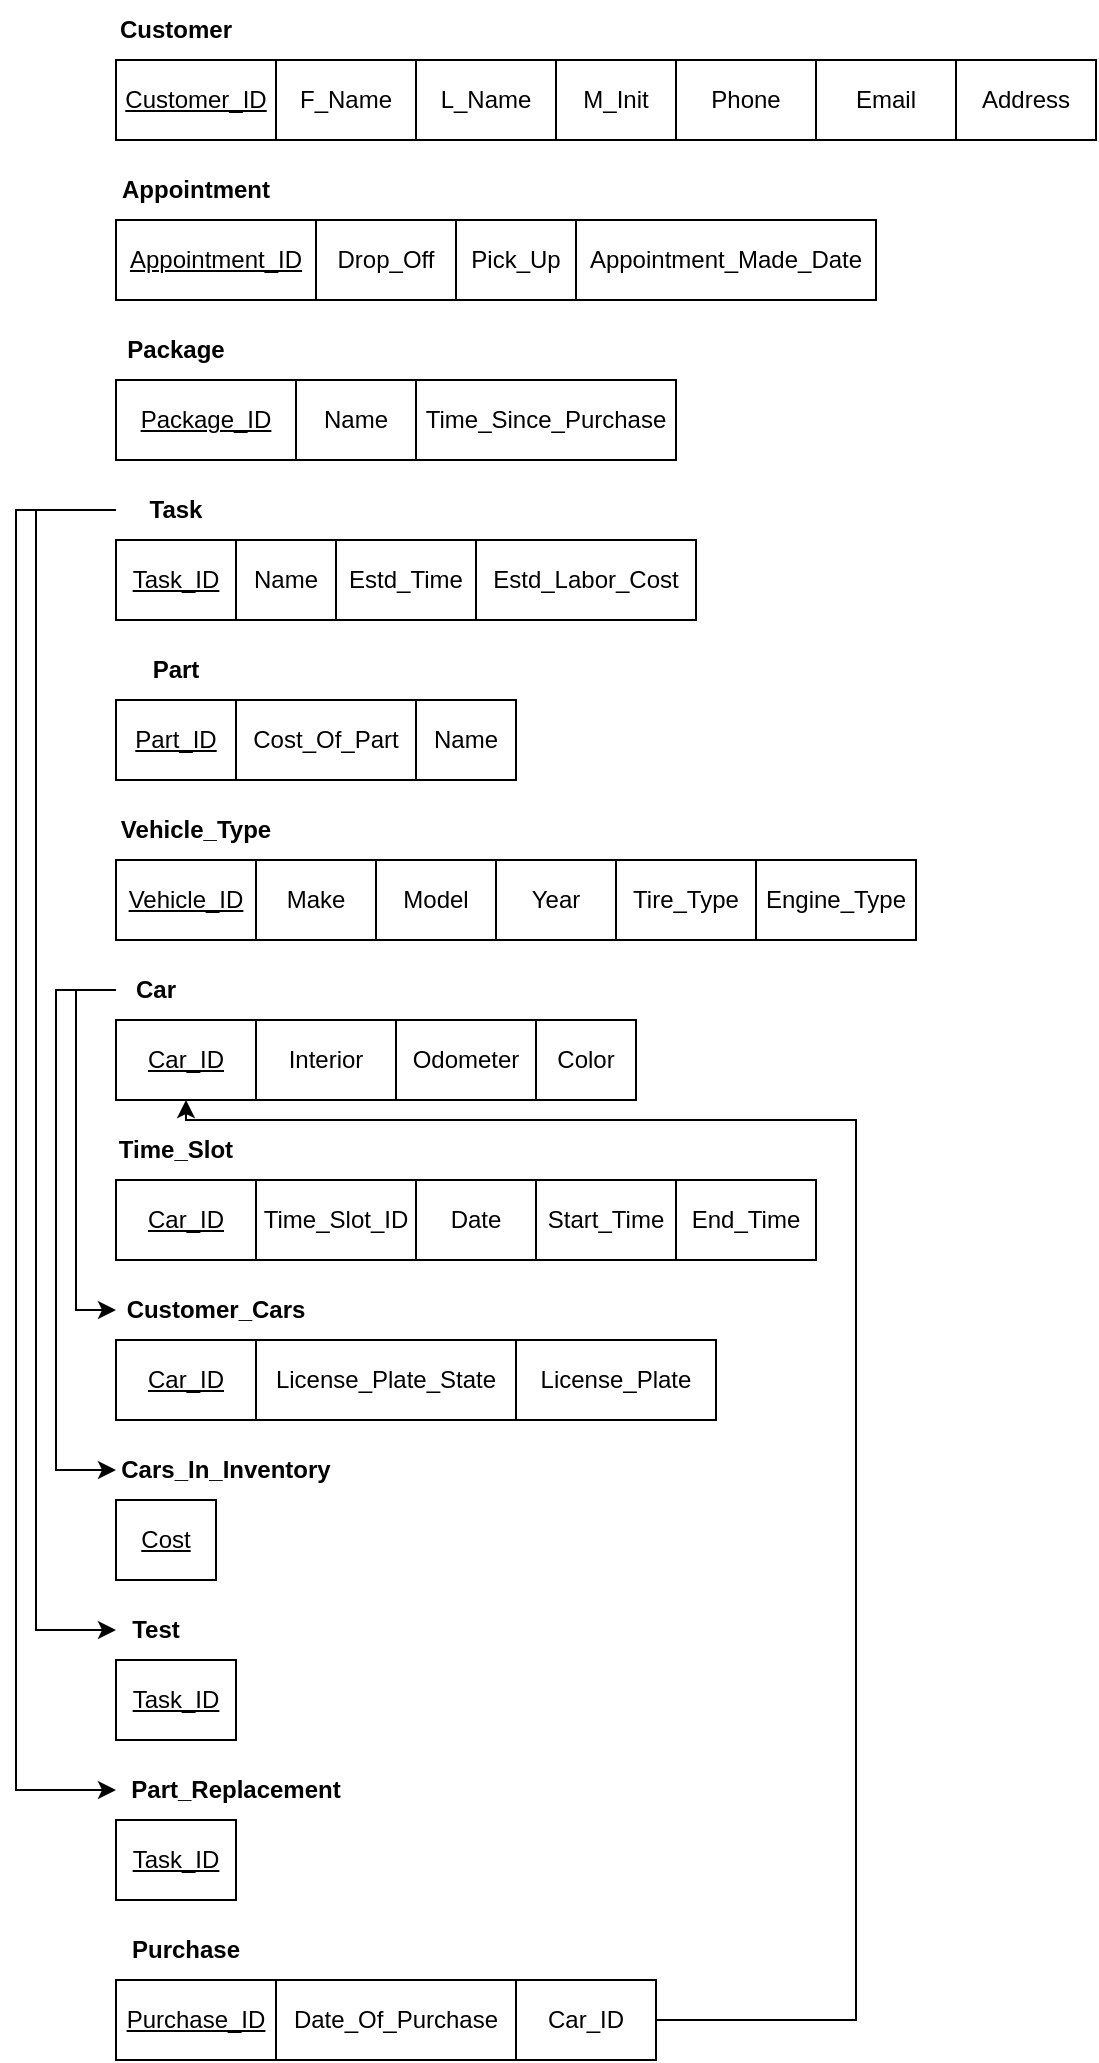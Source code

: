 <mxfile version="24.9.0">
  <diagram name="Page-1" id="LHHSC3D3yy6KFCm6GID4">
    <mxGraphModel dx="2035" dy="654" grid="1" gridSize="10" guides="1" tooltips="1" connect="1" arrows="1" fold="1" page="1" pageScale="1" pageWidth="850" pageHeight="1100" math="0" shadow="0">
      <root>
        <mxCell id="0" />
        <mxCell id="1" parent="0" />
        <mxCell id="ZtRGCSyTy6TgeTxEySfr-1" value="&lt;u&gt;Customer_ID&lt;/u&gt;" style="rounded=0;whiteSpace=wrap;html=1;labelBackgroundColor=none;" vertex="1" parent="1">
          <mxGeometry x="40" y="40" width="80" height="40" as="geometry" />
        </mxCell>
        <mxCell id="ZtRGCSyTy6TgeTxEySfr-2" value="F_Name" style="rounded=0;whiteSpace=wrap;html=1;labelBackgroundColor=none;" vertex="1" parent="1">
          <mxGeometry x="120" y="40" width="70" height="40" as="geometry" />
        </mxCell>
        <mxCell id="ZtRGCSyTy6TgeTxEySfr-3" value="L_Name" style="rounded=0;whiteSpace=wrap;html=1;labelBackgroundColor=none;" vertex="1" parent="1">
          <mxGeometry x="190" y="40" width="70" height="40" as="geometry" />
        </mxCell>
        <mxCell id="ZtRGCSyTy6TgeTxEySfr-4" value="Phone" style="rounded=0;whiteSpace=wrap;html=1;labelBackgroundColor=none;" vertex="1" parent="1">
          <mxGeometry x="320" y="40" width="70" height="40" as="geometry" />
        </mxCell>
        <mxCell id="ZtRGCSyTy6TgeTxEySfr-5" value="Email" style="rounded=0;whiteSpace=wrap;html=1;labelBackgroundColor=none;" vertex="1" parent="1">
          <mxGeometry x="390" y="40" width="70" height="40" as="geometry" />
        </mxCell>
        <mxCell id="ZtRGCSyTy6TgeTxEySfr-6" value="Address" style="rounded=0;whiteSpace=wrap;html=1;labelBackgroundColor=none;" vertex="1" parent="1">
          <mxGeometry x="460" y="40" width="70" height="40" as="geometry" />
        </mxCell>
        <mxCell id="ZtRGCSyTy6TgeTxEySfr-7" value="M_Init" style="rounded=0;whiteSpace=wrap;html=1;labelBackgroundColor=none;" vertex="1" parent="1">
          <mxGeometry x="260" y="40" width="60" height="40" as="geometry" />
        </mxCell>
        <mxCell id="ZtRGCSyTy6TgeTxEySfr-8" value="&lt;b&gt;Customer&lt;/b&gt;" style="text;html=1;align=center;verticalAlign=middle;whiteSpace=wrap;rounded=0;" vertex="1" parent="1">
          <mxGeometry x="40" y="10" width="60" height="30" as="geometry" />
        </mxCell>
        <mxCell id="ZtRGCSyTy6TgeTxEySfr-9" value="&lt;u&gt;Appointment_ID&lt;/u&gt;" style="rounded=0;whiteSpace=wrap;html=1;labelBackgroundColor=none;" vertex="1" parent="1">
          <mxGeometry x="40" y="120" width="100" height="40" as="geometry" />
        </mxCell>
        <mxCell id="ZtRGCSyTy6TgeTxEySfr-10" value="&lt;b&gt;Appointment&lt;/b&gt;" style="text;html=1;align=center;verticalAlign=middle;whiteSpace=wrap;rounded=0;" vertex="1" parent="1">
          <mxGeometry x="40" y="90" width="80" height="30" as="geometry" />
        </mxCell>
        <mxCell id="ZtRGCSyTy6TgeTxEySfr-11" value="Drop_Off" style="rounded=0;whiteSpace=wrap;html=1;labelBackgroundColor=none;" vertex="1" parent="1">
          <mxGeometry x="140" y="120" width="70" height="40" as="geometry" />
        </mxCell>
        <mxCell id="ZtRGCSyTy6TgeTxEySfr-12" value="Pick_Up" style="rounded=0;whiteSpace=wrap;html=1;labelBackgroundColor=none;" vertex="1" parent="1">
          <mxGeometry x="210" y="120" width="60" height="40" as="geometry" />
        </mxCell>
        <mxCell id="ZtRGCSyTy6TgeTxEySfr-13" value="Appointment_Made_Date" style="rounded=0;whiteSpace=wrap;html=1;labelBackgroundColor=none;" vertex="1" parent="1">
          <mxGeometry x="270" y="120" width="150" height="40" as="geometry" />
        </mxCell>
        <mxCell id="ZtRGCSyTy6TgeTxEySfr-14" value="&lt;b&gt;Package&lt;/b&gt;" style="text;html=1;align=center;verticalAlign=middle;whiteSpace=wrap;rounded=0;" vertex="1" parent="1">
          <mxGeometry x="40" y="170" width="60" height="30" as="geometry" />
        </mxCell>
        <mxCell id="ZtRGCSyTy6TgeTxEySfr-15" value="&lt;u&gt;Package_ID&lt;/u&gt;" style="rounded=0;whiteSpace=wrap;html=1;labelBackgroundColor=none;" vertex="1" parent="1">
          <mxGeometry x="40" y="200" width="90" height="40" as="geometry" />
        </mxCell>
        <mxCell id="ZtRGCSyTy6TgeTxEySfr-16" value="Name" style="rounded=0;whiteSpace=wrap;html=1;labelBackgroundColor=none;" vertex="1" parent="1">
          <mxGeometry x="130" y="200" width="60" height="40" as="geometry" />
        </mxCell>
        <mxCell id="ZtRGCSyTy6TgeTxEySfr-17" value="Time_Since_Purchase" style="rounded=0;whiteSpace=wrap;html=1;labelBackgroundColor=none;" vertex="1" parent="1">
          <mxGeometry x="190" y="200" width="130" height="40" as="geometry" />
        </mxCell>
        <mxCell id="ZtRGCSyTy6TgeTxEySfr-18" value="&lt;b&gt;Task&lt;/b&gt;" style="text;html=1;align=center;verticalAlign=middle;whiteSpace=wrap;rounded=0;" vertex="1" parent="1">
          <mxGeometry x="40" y="250" width="60" height="30" as="geometry" />
        </mxCell>
        <mxCell id="ZtRGCSyTy6TgeTxEySfr-19" value="&lt;u&gt;Task_ID&lt;/u&gt;" style="rounded=0;whiteSpace=wrap;html=1;labelBackgroundColor=none;" vertex="1" parent="1">
          <mxGeometry x="40" y="280" width="60" height="40" as="geometry" />
        </mxCell>
        <mxCell id="ZtRGCSyTy6TgeTxEySfr-20" value="Name" style="rounded=0;whiteSpace=wrap;html=1;labelBackgroundColor=none;" vertex="1" parent="1">
          <mxGeometry x="100" y="280" width="50" height="40" as="geometry" />
        </mxCell>
        <mxCell id="ZtRGCSyTy6TgeTxEySfr-21" value="Estd_Time" style="rounded=0;whiteSpace=wrap;html=1;labelBackgroundColor=none;" vertex="1" parent="1">
          <mxGeometry x="150" y="280" width="70" height="40" as="geometry" />
        </mxCell>
        <mxCell id="ZtRGCSyTy6TgeTxEySfr-22" value="Estd_Labor_Cost" style="rounded=0;whiteSpace=wrap;html=1;labelBackgroundColor=none;" vertex="1" parent="1">
          <mxGeometry x="220" y="280" width="110" height="40" as="geometry" />
        </mxCell>
        <mxCell id="ZtRGCSyTy6TgeTxEySfr-23" value="&lt;b&gt;Part&lt;/b&gt;" style="text;html=1;align=center;verticalAlign=middle;whiteSpace=wrap;rounded=0;" vertex="1" parent="1">
          <mxGeometry x="40" y="330" width="60" height="30" as="geometry" />
        </mxCell>
        <mxCell id="ZtRGCSyTy6TgeTxEySfr-24" value="&lt;u&gt;Part_ID&lt;/u&gt;" style="rounded=0;whiteSpace=wrap;html=1;labelBackgroundColor=none;" vertex="1" parent="1">
          <mxGeometry x="40" y="360" width="60" height="40" as="geometry" />
        </mxCell>
        <mxCell id="ZtRGCSyTy6TgeTxEySfr-25" value="Cost_Of_Part" style="rounded=0;whiteSpace=wrap;html=1;labelBackgroundColor=none;" vertex="1" parent="1">
          <mxGeometry x="100" y="360" width="90" height="40" as="geometry" />
        </mxCell>
        <mxCell id="ZtRGCSyTy6TgeTxEySfr-26" value="Name" style="rounded=0;whiteSpace=wrap;html=1;labelBackgroundColor=none;" vertex="1" parent="1">
          <mxGeometry x="190" y="360" width="50" height="40" as="geometry" />
        </mxCell>
        <mxCell id="ZtRGCSyTy6TgeTxEySfr-27" value="&lt;b&gt;Vehicle_Type&lt;/b&gt;" style="text;html=1;align=center;verticalAlign=middle;whiteSpace=wrap;rounded=0;" vertex="1" parent="1">
          <mxGeometry x="40" y="410" width="80" height="30" as="geometry" />
        </mxCell>
        <mxCell id="ZtRGCSyTy6TgeTxEySfr-28" value="&lt;u&gt;Vehicle_ID&lt;/u&gt;" style="rounded=0;whiteSpace=wrap;html=1;labelBackgroundColor=none;" vertex="1" parent="1">
          <mxGeometry x="40" y="440" width="70" height="40" as="geometry" />
        </mxCell>
        <mxCell id="ZtRGCSyTy6TgeTxEySfr-29" value="Make" style="rounded=0;whiteSpace=wrap;html=1;labelBackgroundColor=none;" vertex="1" parent="1">
          <mxGeometry x="110" y="440" width="60" height="40" as="geometry" />
        </mxCell>
        <mxCell id="ZtRGCSyTy6TgeTxEySfr-30" value="Model" style="rounded=0;whiteSpace=wrap;html=1;labelBackgroundColor=none;" vertex="1" parent="1">
          <mxGeometry x="170" y="440" width="60" height="40" as="geometry" />
        </mxCell>
        <mxCell id="ZtRGCSyTy6TgeTxEySfr-31" value="Year" style="rounded=0;whiteSpace=wrap;html=1;labelBackgroundColor=none;" vertex="1" parent="1">
          <mxGeometry x="230" y="440" width="60" height="40" as="geometry" />
        </mxCell>
        <mxCell id="ZtRGCSyTy6TgeTxEySfr-32" value="Tire_Type" style="rounded=0;whiteSpace=wrap;html=1;labelBackgroundColor=none;" vertex="1" parent="1">
          <mxGeometry x="290" y="440" width="70" height="40" as="geometry" />
        </mxCell>
        <mxCell id="ZtRGCSyTy6TgeTxEySfr-33" value="Engine_Type" style="rounded=0;whiteSpace=wrap;html=1;labelBackgroundColor=none;" vertex="1" parent="1">
          <mxGeometry x="360" y="440" width="80" height="40" as="geometry" />
        </mxCell>
        <mxCell id="ZtRGCSyTy6TgeTxEySfr-34" value="&lt;b&gt;Car&lt;/b&gt;" style="text;html=1;align=center;verticalAlign=middle;whiteSpace=wrap;rounded=0;" vertex="1" parent="1">
          <mxGeometry x="40" y="490" width="40" height="30" as="geometry" />
        </mxCell>
        <mxCell id="ZtRGCSyTy6TgeTxEySfr-35" value="&lt;u&gt;Car_ID&lt;/u&gt;" style="rounded=0;whiteSpace=wrap;html=1;labelBackgroundColor=none;" vertex="1" parent="1">
          <mxGeometry x="40" y="520" width="70" height="40" as="geometry" />
        </mxCell>
        <mxCell id="ZtRGCSyTy6TgeTxEySfr-36" value="Interior" style="rounded=0;whiteSpace=wrap;html=1;labelBackgroundColor=none;" vertex="1" parent="1">
          <mxGeometry x="110" y="520" width="70" height="40" as="geometry" />
        </mxCell>
        <mxCell id="ZtRGCSyTy6TgeTxEySfr-37" value="Odometer" style="rounded=0;whiteSpace=wrap;html=1;labelBackgroundColor=none;" vertex="1" parent="1">
          <mxGeometry x="180" y="520" width="70" height="40" as="geometry" />
        </mxCell>
        <mxCell id="ZtRGCSyTy6TgeTxEySfr-38" value="Color" style="rounded=0;whiteSpace=wrap;html=1;labelBackgroundColor=none;" vertex="1" parent="1">
          <mxGeometry x="250" y="520" width="50" height="40" as="geometry" />
        </mxCell>
        <mxCell id="ZtRGCSyTy6TgeTxEySfr-39" value="&lt;b&gt;Time_Slot&lt;/b&gt;" style="text;html=1;align=center;verticalAlign=middle;whiteSpace=wrap;rounded=0;" vertex="1" parent="1">
          <mxGeometry x="40" y="570" width="60" height="30" as="geometry" />
        </mxCell>
        <mxCell id="ZtRGCSyTy6TgeTxEySfr-40" value="Time_Slot_ID" style="rounded=0;whiteSpace=wrap;html=1;labelBackgroundColor=none;" vertex="1" parent="1">
          <mxGeometry x="110" y="600" width="80" height="40" as="geometry" />
        </mxCell>
        <mxCell id="ZtRGCSyTy6TgeTxEySfr-41" value="Date" style="rounded=0;whiteSpace=wrap;html=1;labelBackgroundColor=none;" vertex="1" parent="1">
          <mxGeometry x="190" y="600" width="60" height="40" as="geometry" />
        </mxCell>
        <mxCell id="ZtRGCSyTy6TgeTxEySfr-42" value="Start_Time" style="rounded=0;whiteSpace=wrap;html=1;labelBackgroundColor=none;" vertex="1" parent="1">
          <mxGeometry x="250" y="600" width="70" height="40" as="geometry" />
        </mxCell>
        <mxCell id="ZtRGCSyTy6TgeTxEySfr-43" value="End_Time" style="rounded=0;whiteSpace=wrap;html=1;labelBackgroundColor=none;" vertex="1" parent="1">
          <mxGeometry x="320" y="600" width="70" height="40" as="geometry" />
        </mxCell>
        <mxCell id="ZtRGCSyTy6TgeTxEySfr-44" value="&lt;b&gt;Customer_Cars&lt;/b&gt;" style="text;html=1;align=center;verticalAlign=middle;whiteSpace=wrap;rounded=0;" vertex="1" parent="1">
          <mxGeometry x="40" y="650" width="100" height="30" as="geometry" />
        </mxCell>
        <mxCell id="ZtRGCSyTy6TgeTxEySfr-45" value="&lt;b&gt;Cars_In_Inventory&lt;/b&gt;" style="text;html=1;align=center;verticalAlign=middle;whiteSpace=wrap;rounded=0;" vertex="1" parent="1">
          <mxGeometry x="40" y="730" width="110" height="30" as="geometry" />
        </mxCell>
        <mxCell id="ZtRGCSyTy6TgeTxEySfr-46" value="License_Plate_State" style="rounded=0;whiteSpace=wrap;html=1;labelBackgroundColor=none;" vertex="1" parent="1">
          <mxGeometry x="110" y="680" width="130" height="40" as="geometry" />
        </mxCell>
        <mxCell id="ZtRGCSyTy6TgeTxEySfr-47" value="&lt;u&gt;Cost&lt;/u&gt;" style="rounded=0;whiteSpace=wrap;html=1;labelBackgroundColor=none;" vertex="1" parent="1">
          <mxGeometry x="40" y="760" width="50" height="40" as="geometry" />
        </mxCell>
        <mxCell id="ZtRGCSyTy6TgeTxEySfr-48" value="License_Plate" style="rounded=0;whiteSpace=wrap;html=1;labelBackgroundColor=none;" vertex="1" parent="1">
          <mxGeometry x="240" y="680" width="100" height="40" as="geometry" />
        </mxCell>
        <mxCell id="ZtRGCSyTy6TgeTxEySfr-49" value="&lt;b&gt;Test&lt;/b&gt;" style="text;html=1;align=center;verticalAlign=middle;whiteSpace=wrap;rounded=0;" vertex="1" parent="1">
          <mxGeometry x="40" y="810" width="40" height="30" as="geometry" />
        </mxCell>
        <mxCell id="ZtRGCSyTy6TgeTxEySfr-50" value="&lt;b&gt;Part_Replacement&lt;/b&gt;" style="text;html=1;align=center;verticalAlign=middle;whiteSpace=wrap;rounded=0;" vertex="1" parent="1">
          <mxGeometry x="40" y="890" width="120" height="30" as="geometry" />
        </mxCell>
        <mxCell id="ZtRGCSyTy6TgeTxEySfr-51" value="&lt;b&gt;Purchase&lt;/b&gt;" style="text;html=1;align=center;verticalAlign=middle;whiteSpace=wrap;rounded=0;" vertex="1" parent="1">
          <mxGeometry x="40" y="970" width="70" height="30" as="geometry" />
        </mxCell>
        <mxCell id="ZtRGCSyTy6TgeTxEySfr-52" value="&lt;u&gt;Purchase_ID&lt;/u&gt;" style="rounded=0;whiteSpace=wrap;html=1;labelBackgroundColor=none;" vertex="1" parent="1">
          <mxGeometry x="40" y="1000" width="80" height="40" as="geometry" />
        </mxCell>
        <mxCell id="ZtRGCSyTy6TgeTxEySfr-53" value="Date_Of_Purchase" style="rounded=0;whiteSpace=wrap;html=1;labelBackgroundColor=none;" vertex="1" parent="1">
          <mxGeometry x="120" y="1000" width="120" height="40" as="geometry" />
        </mxCell>
        <mxCell id="ZtRGCSyTy6TgeTxEySfr-54" style="edgeStyle=orthogonalEdgeStyle;rounded=0;orthogonalLoop=1;jettySize=auto;html=1;entryX=0.5;entryY=1;entryDx=0;entryDy=0;" edge="1" parent="1" source="ZtRGCSyTy6TgeTxEySfr-55" target="ZtRGCSyTy6TgeTxEySfr-35">
          <mxGeometry relative="1" as="geometry">
            <Array as="points">
              <mxPoint x="410" y="1020" />
              <mxPoint x="410" y="570" />
              <mxPoint x="75" y="570" />
            </Array>
          </mxGeometry>
        </mxCell>
        <mxCell id="ZtRGCSyTy6TgeTxEySfr-55" value="Car_ID" style="rounded=0;whiteSpace=wrap;html=1;labelBackgroundColor=none;" vertex="1" parent="1">
          <mxGeometry x="240" y="1000" width="70" height="40" as="geometry" />
        </mxCell>
        <mxCell id="ZtRGCSyTy6TgeTxEySfr-56" style="edgeStyle=orthogonalEdgeStyle;rounded=0;orthogonalLoop=1;jettySize=auto;html=1;entryX=0;entryY=0.5;entryDx=0;entryDy=0;" edge="1" parent="1">
          <mxGeometry relative="1" as="geometry">
            <mxPoint x="40" y="265" as="sourcePoint" />
            <mxPoint x="40" y="825" as="targetPoint" />
            <Array as="points">
              <mxPoint y="265" />
              <mxPoint y="825" />
            </Array>
          </mxGeometry>
        </mxCell>
        <mxCell id="ZtRGCSyTy6TgeTxEySfr-57" style="edgeStyle=orthogonalEdgeStyle;rounded=0;orthogonalLoop=1;jettySize=auto;html=1;entryX=0;entryY=0.5;entryDx=0;entryDy=0;" edge="1" parent="1">
          <mxGeometry relative="1" as="geometry">
            <mxPoint x="40" y="265" as="sourcePoint" />
            <mxPoint x="40" y="905" as="targetPoint" />
            <Array as="points">
              <mxPoint x="-10" y="265" />
              <mxPoint x="-10" y="905" />
            </Array>
          </mxGeometry>
        </mxCell>
        <mxCell id="ZtRGCSyTy6TgeTxEySfr-58" style="edgeStyle=orthogonalEdgeStyle;rounded=0;orthogonalLoop=1;jettySize=auto;html=1;entryX=0;entryY=0.5;entryDx=0;entryDy=0;" edge="1" parent="1">
          <mxGeometry relative="1" as="geometry">
            <mxPoint x="40" y="505" as="sourcePoint" />
            <mxPoint x="40" y="665" as="targetPoint" />
            <Array as="points">
              <mxPoint x="20" y="505" />
              <mxPoint x="20" y="665" />
            </Array>
          </mxGeometry>
        </mxCell>
        <mxCell id="ZtRGCSyTy6TgeTxEySfr-59" style="edgeStyle=orthogonalEdgeStyle;rounded=0;orthogonalLoop=1;jettySize=auto;html=1;entryX=0;entryY=0.5;entryDx=0;entryDy=0;" edge="1" parent="1">
          <mxGeometry relative="1" as="geometry">
            <mxPoint x="40" y="505" as="sourcePoint" />
            <mxPoint x="40" y="745" as="targetPoint" />
            <Array as="points">
              <mxPoint x="10" y="505" />
              <mxPoint x="10" y="745" />
            </Array>
          </mxGeometry>
        </mxCell>
        <mxCell id="ZtRGCSyTy6TgeTxEySfr-60" value="&lt;u&gt;Task_ID&lt;/u&gt;" style="rounded=0;whiteSpace=wrap;html=1;labelBackgroundColor=none;" vertex="1" parent="1">
          <mxGeometry x="40" y="840" width="60" height="40" as="geometry" />
        </mxCell>
        <mxCell id="ZtRGCSyTy6TgeTxEySfr-61" value="&lt;u&gt;Task_ID&lt;/u&gt;" style="rounded=0;whiteSpace=wrap;html=1;labelBackgroundColor=none;" vertex="1" parent="1">
          <mxGeometry x="40" y="920" width="60" height="40" as="geometry" />
        </mxCell>
        <mxCell id="ZtRGCSyTy6TgeTxEySfr-62" value="Car_ID" style="rounded=0;whiteSpace=wrap;html=1;labelBackgroundColor=none;fontStyle=4" vertex="1" parent="1">
          <mxGeometry x="40" y="600" width="70" height="40" as="geometry" />
        </mxCell>
        <mxCell id="ZtRGCSyTy6TgeTxEySfr-63" value="&lt;u&gt;Car_ID&lt;/u&gt;" style="rounded=0;whiteSpace=wrap;html=1;labelBackgroundColor=none;" vertex="1" parent="1">
          <mxGeometry x="40" y="680" width="70" height="40" as="geometry" />
        </mxCell>
      </root>
    </mxGraphModel>
  </diagram>
</mxfile>
